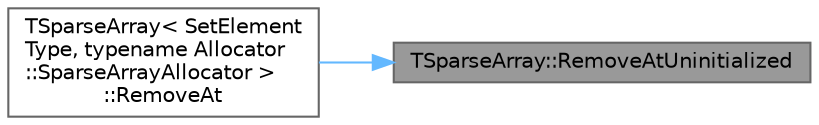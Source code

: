 digraph "TSparseArray::RemoveAtUninitialized"
{
 // INTERACTIVE_SVG=YES
 // LATEX_PDF_SIZE
  bgcolor="transparent";
  edge [fontname=Helvetica,fontsize=10,labelfontname=Helvetica,labelfontsize=10];
  node [fontname=Helvetica,fontsize=10,shape=box,height=0.2,width=0.4];
  rankdir="RL";
  Node1 [id="Node000001",label="TSparseArray::RemoveAtUninitialized",height=0.2,width=0.4,color="gray40", fillcolor="grey60", style="filled", fontcolor="black",tooltip="Removes Count elements from the array, starting from Index, without destructing them."];
  Node1 -> Node2 [id="edge1_Node000001_Node000002",dir="back",color="steelblue1",style="solid",tooltip=" "];
  Node2 [id="Node000002",label="TSparseArray\< SetElement\lType, typename Allocator\l::SparseArrayAllocator \>\l::RemoveAt",height=0.2,width=0.4,color="grey40", fillcolor="white", style="filled",URL="$d0/db8/classTSparseArray.html#a0ca02754ef043d8fa4ec18f6d9018140",tooltip=" "];
}
